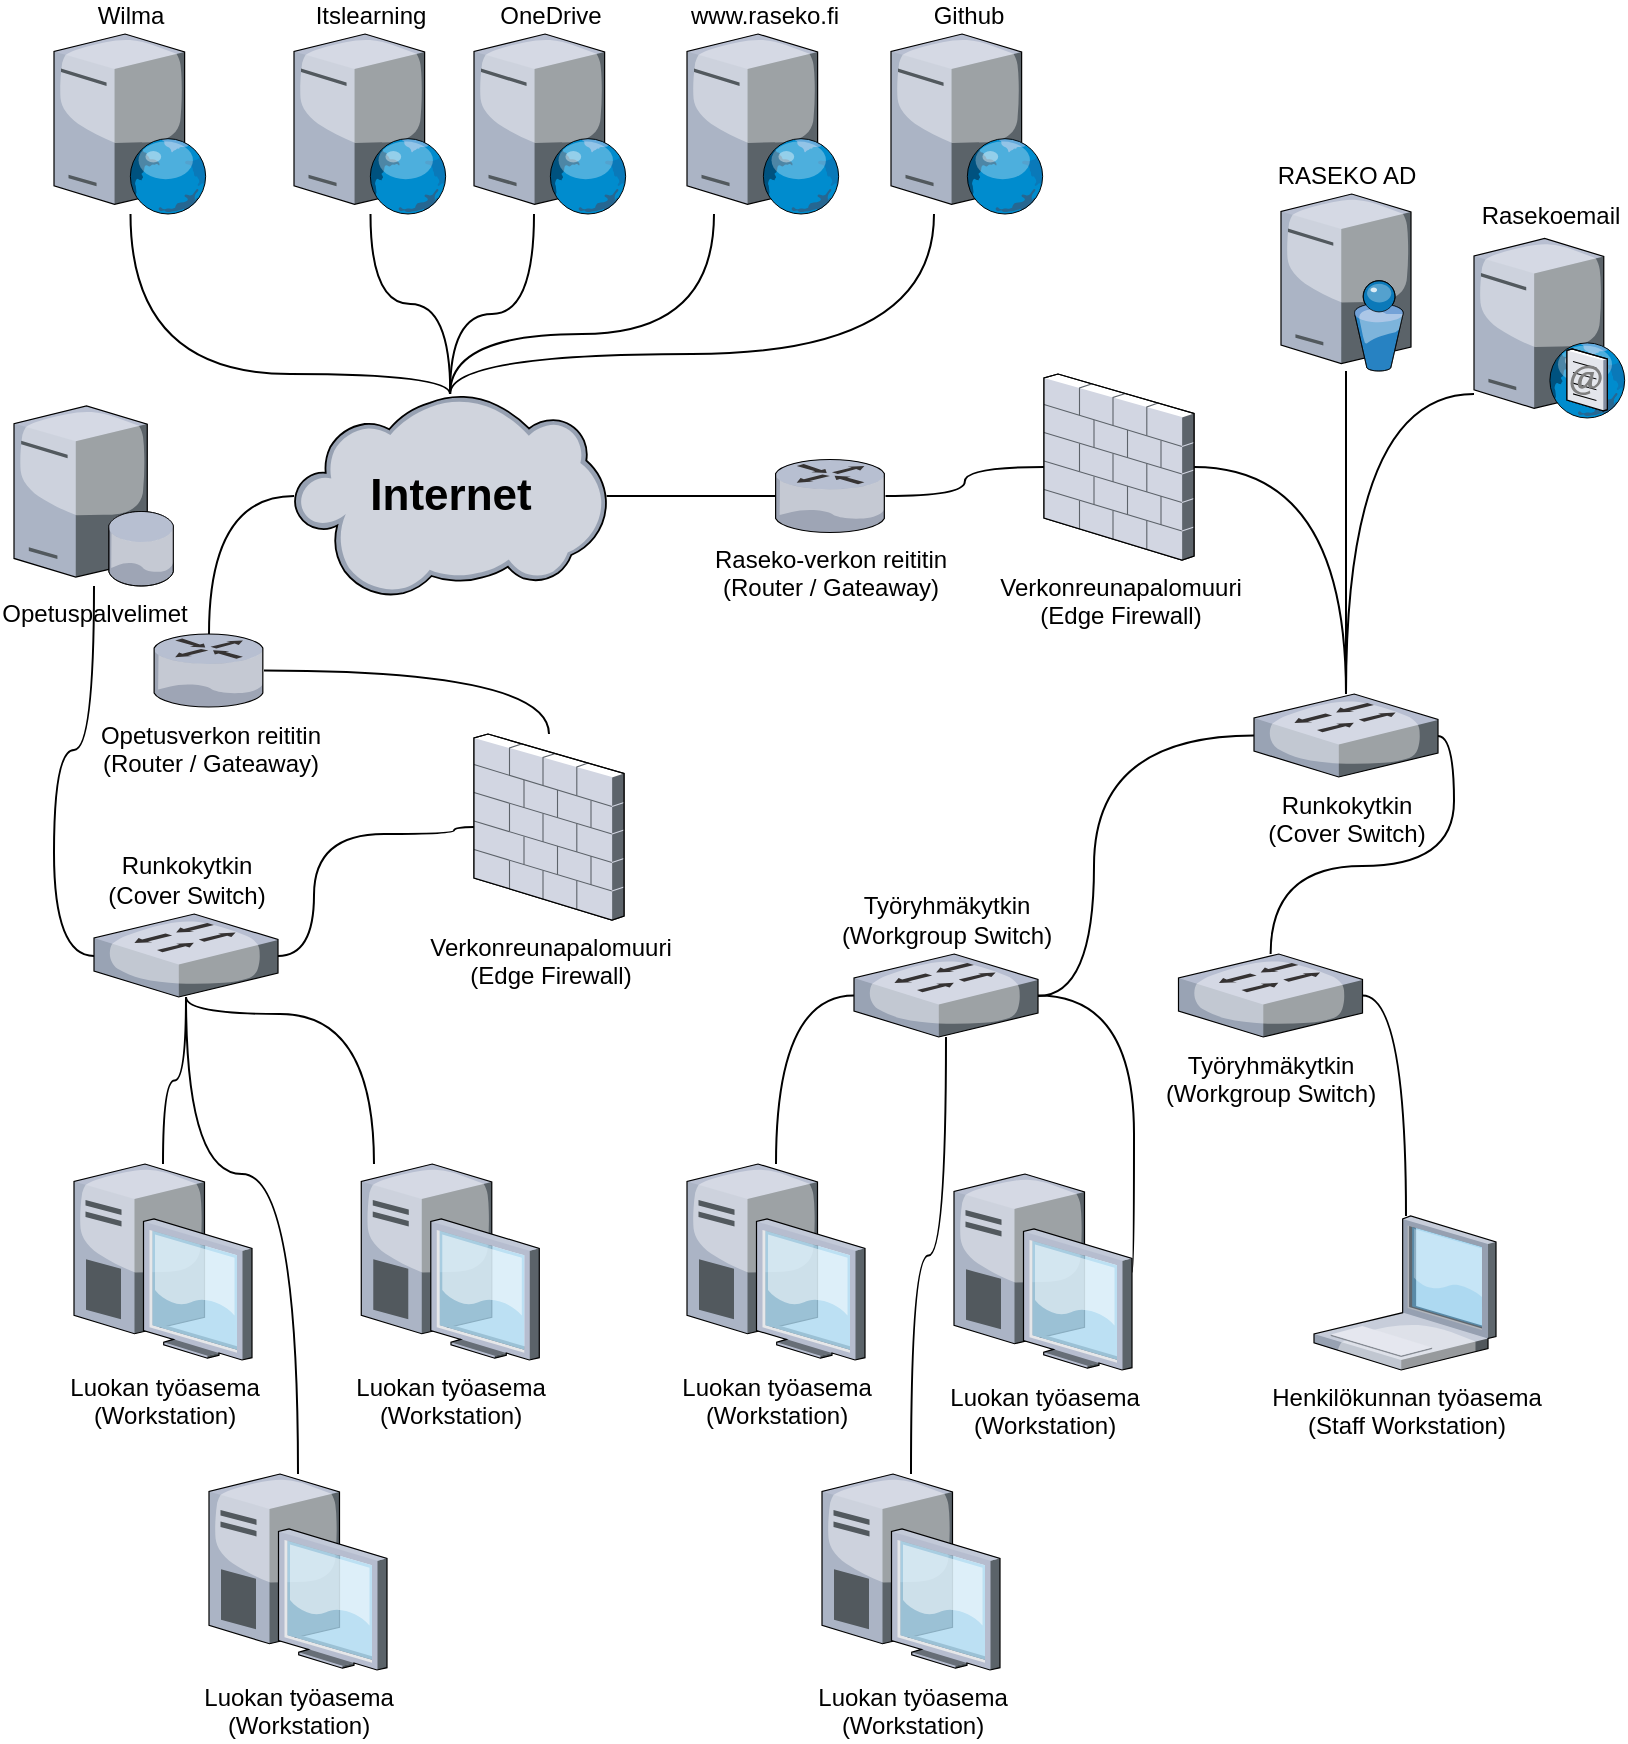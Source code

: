 <mxfile version="20.2.3" type="device"><diagram id="VB2sa54s0kGMs87tOFlV" name="Page-1"><mxGraphModel dx="1102" dy="802" grid="1" gridSize="10" guides="1" tooltips="1" connect="1" arrows="1" fold="1" page="1" pageScale="1" pageWidth="827" pageHeight="1169" math="0" shadow="0"><root><mxCell id="0"/><mxCell id="1" parent="0"/><mxCell id="N3SRJs1c7j2ns7UYZI_m-40" style="edgeStyle=orthogonalEdgeStyle;shape=connector;curved=1;rounded=1;orthogonalLoop=1;jettySize=auto;html=1;labelBackgroundColor=default;fontFamily=Helvetica;fontSize=12;fontColor=default;endArrow=none;endFill=0;strokeColor=default;" edge="1" parent="1" source="N3SRJs1c7j2ns7UYZI_m-1" target="N3SRJs1c7j2ns7UYZI_m-6"><mxGeometry relative="1" as="geometry"><Array as="points"><mxPoint x="270" y="160"/><mxPoint x="228" y="160"/></Array></mxGeometry></mxCell><mxCell id="N3SRJs1c7j2ns7UYZI_m-1" value="OneDrive" style="verticalLabelPosition=top;sketch=0;aspect=fixed;html=1;verticalAlign=bottom;strokeColor=none;align=center;outlineConnect=0;shape=mxgraph.citrix.web_server;labelPosition=center;" vertex="1" parent="1"><mxGeometry x="240" y="20" width="76.5" height="90" as="geometry"/></mxCell><mxCell id="N3SRJs1c7j2ns7UYZI_m-39" style="edgeStyle=orthogonalEdgeStyle;shape=connector;curved=1;rounded=1;orthogonalLoop=1;jettySize=auto;html=1;labelBackgroundColor=default;fontFamily=Helvetica;fontSize=12;fontColor=default;endArrow=none;endFill=0;strokeColor=default;" edge="1" parent="1" source="N3SRJs1c7j2ns7UYZI_m-2" target="N3SRJs1c7j2ns7UYZI_m-6"><mxGeometry relative="1" as="geometry"/></mxCell><mxCell id="N3SRJs1c7j2ns7UYZI_m-2" value="Itslearning" style="verticalLabelPosition=top;sketch=0;aspect=fixed;html=1;verticalAlign=bottom;strokeColor=none;align=center;outlineConnect=0;shape=mxgraph.citrix.web_server;labelPosition=center;" vertex="1" parent="1"><mxGeometry x="150" y="20" width="76.5" height="90" as="geometry"/></mxCell><mxCell id="N3SRJs1c7j2ns7UYZI_m-38" style="edgeStyle=orthogonalEdgeStyle;shape=connector;curved=1;rounded=1;orthogonalLoop=1;jettySize=auto;html=1;labelBackgroundColor=default;fontFamily=Helvetica;fontSize=12;fontColor=default;endArrow=none;endFill=0;strokeColor=default;" edge="1" parent="1" source="N3SRJs1c7j2ns7UYZI_m-3" target="N3SRJs1c7j2ns7UYZI_m-6"><mxGeometry relative="1" as="geometry"><Array as="points"><mxPoint x="68" y="190"/><mxPoint x="228" y="190"/></Array></mxGeometry></mxCell><mxCell id="N3SRJs1c7j2ns7UYZI_m-3" value="Wilma" style="verticalLabelPosition=top;sketch=0;aspect=fixed;html=1;verticalAlign=bottom;strokeColor=none;align=center;outlineConnect=0;shape=mxgraph.citrix.web_server;labelPosition=center;" vertex="1" parent="1"><mxGeometry x="30" y="20" width="76.5" height="90" as="geometry"/></mxCell><mxCell id="N3SRJs1c7j2ns7UYZI_m-41" style="edgeStyle=orthogonalEdgeStyle;shape=connector;curved=1;rounded=1;orthogonalLoop=1;jettySize=auto;html=1;labelBackgroundColor=default;fontFamily=Helvetica;fontSize=12;fontColor=default;endArrow=none;endFill=0;strokeColor=default;" edge="1" parent="1" source="N3SRJs1c7j2ns7UYZI_m-4" target="N3SRJs1c7j2ns7UYZI_m-6"><mxGeometry relative="1" as="geometry"><Array as="points"><mxPoint x="360" y="170"/><mxPoint x="228" y="170"/></Array></mxGeometry></mxCell><mxCell id="N3SRJs1c7j2ns7UYZI_m-4" value="www.raseko.fi" style="verticalLabelPosition=top;sketch=0;aspect=fixed;html=1;verticalAlign=bottom;strokeColor=none;align=center;outlineConnect=0;shape=mxgraph.citrix.web_server;labelPosition=center;" vertex="1" parent="1"><mxGeometry x="346.5" y="20" width="76.5" height="90" as="geometry"/></mxCell><mxCell id="N3SRJs1c7j2ns7UYZI_m-42" style="edgeStyle=orthogonalEdgeStyle;shape=connector;curved=1;rounded=1;orthogonalLoop=1;jettySize=auto;html=1;labelBackgroundColor=default;fontFamily=Helvetica;fontSize=12;fontColor=default;endArrow=none;endFill=0;strokeColor=default;" edge="1" parent="1" source="N3SRJs1c7j2ns7UYZI_m-5" target="N3SRJs1c7j2ns7UYZI_m-6"><mxGeometry relative="1" as="geometry"><Array as="points"><mxPoint x="470" y="180"/><mxPoint x="228" y="180"/></Array></mxGeometry></mxCell><mxCell id="N3SRJs1c7j2ns7UYZI_m-5" value="Github" style="verticalLabelPosition=top;sketch=0;aspect=fixed;html=1;verticalAlign=bottom;strokeColor=none;align=center;outlineConnect=0;shape=mxgraph.citrix.web_server;labelPosition=center;" vertex="1" parent="1"><mxGeometry x="448.5" y="20" width="76.5" height="90" as="geometry"/></mxCell><mxCell id="N3SRJs1c7j2ns7UYZI_m-9" style="edgeStyle=orthogonalEdgeStyle;orthogonalLoop=1;jettySize=auto;html=1;fontSize=22;endArrow=none;endFill=0;curved=1;" edge="1" parent="1" source="N3SRJs1c7j2ns7UYZI_m-6" target="N3SRJs1c7j2ns7UYZI_m-8"><mxGeometry relative="1" as="geometry"/></mxCell><mxCell id="N3SRJs1c7j2ns7UYZI_m-31" style="edgeStyle=orthogonalEdgeStyle;shape=connector;curved=1;rounded=1;orthogonalLoop=1;jettySize=auto;html=1;labelBackgroundColor=default;fontFamily=Helvetica;fontSize=12;fontColor=default;endArrow=none;endFill=0;strokeColor=default;" edge="1" parent="1" source="N3SRJs1c7j2ns7UYZI_m-6" target="N3SRJs1c7j2ns7UYZI_m-24"><mxGeometry relative="1" as="geometry"/></mxCell><mxCell id="N3SRJs1c7j2ns7UYZI_m-6" value="Internet" style="verticalLabelPosition=middle;sketch=0;aspect=fixed;html=1;verticalAlign=middle;strokeColor=none;align=center;outlineConnect=0;shape=mxgraph.citrix.cloud;labelPosition=center;fontSize=22;fontStyle=1" vertex="1" parent="1"><mxGeometry x="150" y="200" width="156.29" height="102" as="geometry"/></mxCell><mxCell id="N3SRJs1c7j2ns7UYZI_m-12" style="edgeStyle=orthogonalEdgeStyle;shape=connector;curved=1;rounded=1;orthogonalLoop=1;jettySize=auto;html=1;labelBackgroundColor=default;fontFamily=Helvetica;fontSize=22;fontColor=default;endArrow=none;endFill=0;strokeColor=default;" edge="1" parent="1" source="N3SRJs1c7j2ns7UYZI_m-7" target="N3SRJs1c7j2ns7UYZI_m-10"><mxGeometry relative="1" as="geometry"/></mxCell><mxCell id="N3SRJs1c7j2ns7UYZI_m-7" value="Verkonreunapalomuuri&lt;br&gt;(Edge Firewall)" style="verticalLabelPosition=bottom;sketch=0;aspect=fixed;html=1;verticalAlign=top;strokeColor=none;align=center;outlineConnect=0;shape=mxgraph.citrix.firewall;fontSize=12;" vertex="1" parent="1"><mxGeometry x="525" y="190" width="75" height="93" as="geometry"/></mxCell><mxCell id="N3SRJs1c7j2ns7UYZI_m-11" style="edgeStyle=orthogonalEdgeStyle;shape=connector;curved=1;rounded=1;orthogonalLoop=1;jettySize=auto;html=1;labelBackgroundColor=default;fontFamily=Helvetica;fontSize=22;fontColor=default;endArrow=none;endFill=0;strokeColor=default;" edge="1" parent="1" source="N3SRJs1c7j2ns7UYZI_m-8" target="N3SRJs1c7j2ns7UYZI_m-7"><mxGeometry relative="1" as="geometry"/></mxCell><mxCell id="N3SRJs1c7j2ns7UYZI_m-8" value="&lt;font style=&quot;font-size: 12px;&quot;&gt;Raseko-verkon reititin&lt;br style=&quot;font-size: 12px;&quot;&gt;(Router / Gateaway)&lt;br style=&quot;font-size: 12px;&quot;&gt;&lt;br style=&quot;font-size: 12px;&quot;&gt;&lt;/font&gt;" style="verticalLabelPosition=bottom;sketch=0;aspect=fixed;html=1;verticalAlign=top;strokeColor=none;align=center;outlineConnect=0;shape=mxgraph.citrix.router;fontSize=12;" vertex="1" parent="1"><mxGeometry x="390.75" y="232.75" width="55" height="36.5" as="geometry"/></mxCell><mxCell id="N3SRJs1c7j2ns7UYZI_m-14" style="edgeStyle=orthogonalEdgeStyle;shape=connector;curved=1;rounded=1;orthogonalLoop=1;jettySize=auto;html=1;labelBackgroundColor=default;fontFamily=Helvetica;fontSize=12;fontColor=default;endArrow=none;endFill=0;strokeColor=default;" edge="1" parent="1" source="N3SRJs1c7j2ns7UYZI_m-10" target="N3SRJs1c7j2ns7UYZI_m-13"><mxGeometry relative="1" as="geometry"><Array as="points"><mxPoint x="550" y="371"/><mxPoint x="550" y="501"/></Array></mxGeometry></mxCell><mxCell id="N3SRJs1c7j2ns7UYZI_m-10" value="Runkokytkin&lt;br&gt;(Cover Switch)" style="verticalLabelPosition=bottom;sketch=0;aspect=fixed;html=1;verticalAlign=top;strokeColor=none;align=center;outlineConnect=0;shape=mxgraph.citrix.switch;fontSize=12;" vertex="1" parent="1"><mxGeometry x="630" y="350" width="92" height="41.5" as="geometry"/></mxCell><mxCell id="N3SRJs1c7j2ns7UYZI_m-46" style="edgeStyle=orthogonalEdgeStyle;shape=connector;curved=1;rounded=1;orthogonalLoop=1;jettySize=auto;html=1;labelBackgroundColor=default;fontFamily=Helvetica;fontSize=12;fontColor=default;endArrow=none;endFill=0;strokeColor=default;" edge="1" parent="1" source="N3SRJs1c7j2ns7UYZI_m-13" target="N3SRJs1c7j2ns7UYZI_m-20"><mxGeometry relative="1" as="geometry"><Array as="points"><mxPoint x="391" y="501"/></Array></mxGeometry></mxCell><mxCell id="N3SRJs1c7j2ns7UYZI_m-47" style="edgeStyle=orthogonalEdgeStyle;shape=connector;curved=1;rounded=1;orthogonalLoop=1;jettySize=auto;html=1;labelBackgroundColor=default;fontFamily=Helvetica;fontSize=12;fontColor=default;endArrow=none;endFill=0;strokeColor=default;" edge="1" parent="1" source="N3SRJs1c7j2ns7UYZI_m-13" target="N3SRJs1c7j2ns7UYZI_m-21"><mxGeometry relative="1" as="geometry"/></mxCell><mxCell id="N3SRJs1c7j2ns7UYZI_m-48" style="edgeStyle=orthogonalEdgeStyle;shape=connector;curved=1;rounded=1;orthogonalLoop=1;jettySize=auto;html=1;labelBackgroundColor=default;fontFamily=Helvetica;fontSize=12;fontColor=default;endArrow=none;endFill=0;strokeColor=default;" edge="1" parent="1" source="N3SRJs1c7j2ns7UYZI_m-13" target="N3SRJs1c7j2ns7UYZI_m-17"><mxGeometry relative="1" as="geometry"><Array as="points"><mxPoint x="570" y="501"/><mxPoint x="570" y="639"/></Array></mxGeometry></mxCell><mxCell id="N3SRJs1c7j2ns7UYZI_m-13" value="Työryhmäkytkin&lt;br&gt;(Workgroup Switch)" style="verticalLabelPosition=top;sketch=0;aspect=fixed;html=1;verticalAlign=bottom;strokeColor=none;align=center;outlineConnect=0;shape=mxgraph.citrix.switch;fontSize=12;labelPosition=center;" vertex="1" parent="1"><mxGeometry x="430" y="480" width="92" height="41.5" as="geometry"/></mxCell><mxCell id="N3SRJs1c7j2ns7UYZI_m-16" style="edgeStyle=orthogonalEdgeStyle;shape=connector;curved=1;rounded=1;orthogonalLoop=1;jettySize=auto;html=1;labelBackgroundColor=default;fontFamily=Helvetica;fontSize=12;fontColor=default;endArrow=none;endFill=0;strokeColor=default;" edge="1" parent="1" source="N3SRJs1c7j2ns7UYZI_m-15" target="N3SRJs1c7j2ns7UYZI_m-10"><mxGeometry relative="1" as="geometry"><Array as="points"><mxPoint x="638" y="436"/><mxPoint x="730" y="436"/><mxPoint x="730" y="371"/></Array></mxGeometry></mxCell><mxCell id="N3SRJs1c7j2ns7UYZI_m-23" style="edgeStyle=orthogonalEdgeStyle;shape=connector;curved=1;rounded=1;orthogonalLoop=1;jettySize=auto;html=1;labelBackgroundColor=default;fontFamily=Helvetica;fontSize=12;fontColor=default;endArrow=none;endFill=0;strokeColor=default;" edge="1" parent="1" source="N3SRJs1c7j2ns7UYZI_m-15" target="N3SRJs1c7j2ns7UYZI_m-22"><mxGeometry relative="1" as="geometry"><Array as="points"><mxPoint x="706" y="501"/></Array></mxGeometry></mxCell><mxCell id="N3SRJs1c7j2ns7UYZI_m-15" value="Työryhmäkytkin&lt;br&gt;(Workgroup Switch)" style="verticalLabelPosition=bottom;sketch=0;aspect=fixed;html=1;verticalAlign=top;strokeColor=none;align=center;outlineConnect=0;shape=mxgraph.citrix.switch;fontSize=12;" vertex="1" parent="1"><mxGeometry x="592.25" y="480" width="92" height="41.5" as="geometry"/></mxCell><mxCell id="N3SRJs1c7j2ns7UYZI_m-17" value="Luokan työasema&lt;br&gt;(Workstation)" style="verticalLabelPosition=bottom;sketch=0;aspect=fixed;html=1;verticalAlign=top;strokeColor=none;align=center;outlineConnect=0;shape=mxgraph.citrix.desktop;fontFamily=Helvetica;fontSize=12;fontColor=default;" vertex="1" parent="1"><mxGeometry x="480" y="590" width="89" height="98" as="geometry"/></mxCell><mxCell id="N3SRJs1c7j2ns7UYZI_m-20" value="Luokan työasema&lt;br&gt;(Workstation)" style="verticalLabelPosition=bottom;sketch=0;aspect=fixed;html=1;verticalAlign=top;strokeColor=none;align=center;outlineConnect=0;shape=mxgraph.citrix.desktop;fontFamily=Helvetica;fontSize=12;fontColor=default;" vertex="1" parent="1"><mxGeometry x="346.5" y="585" width="89" height="98" as="geometry"/></mxCell><mxCell id="N3SRJs1c7j2ns7UYZI_m-21" value="Luokan työasema&lt;br&gt;(Workstation)" style="verticalLabelPosition=bottom;sketch=0;aspect=fixed;html=1;verticalAlign=top;strokeColor=none;align=center;outlineConnect=0;shape=mxgraph.citrix.desktop;fontFamily=Helvetica;fontSize=12;fontColor=default;" vertex="1" parent="1"><mxGeometry x="414" y="740" width="89" height="98" as="geometry"/></mxCell><mxCell id="N3SRJs1c7j2ns7UYZI_m-22" value="Henkilökunnan työasema&lt;br&gt;(Staff Workstation)" style="verticalLabelPosition=bottom;sketch=0;aspect=fixed;html=1;verticalAlign=top;strokeColor=none;align=center;outlineConnect=0;shape=mxgraph.citrix.laptop_1;fontFamily=Helvetica;fontSize=12;fontColor=default;" vertex="1" parent="1"><mxGeometry x="660" y="611" width="91" height="77" as="geometry"/></mxCell><mxCell id="N3SRJs1c7j2ns7UYZI_m-32" style="edgeStyle=orthogonalEdgeStyle;shape=connector;curved=1;rounded=1;orthogonalLoop=1;jettySize=auto;html=1;labelBackgroundColor=default;fontFamily=Helvetica;fontSize=12;fontColor=default;endArrow=none;endFill=0;strokeColor=default;" edge="1" parent="1" source="N3SRJs1c7j2ns7UYZI_m-24" target="N3SRJs1c7j2ns7UYZI_m-25"><mxGeometry relative="1" as="geometry"/></mxCell><mxCell id="N3SRJs1c7j2ns7UYZI_m-24" value="Opetusverkon reititin&lt;br&gt;(Router / Gateaway)" style="verticalLabelPosition=bottom;sketch=0;aspect=fixed;html=1;verticalAlign=top;strokeColor=none;align=center;outlineConnect=0;shape=mxgraph.citrix.router;fontFamily=Helvetica;fontSize=12;fontColor=default;" vertex="1" parent="1"><mxGeometry x="80" y="320" width="55" height="36.5" as="geometry"/></mxCell><mxCell id="N3SRJs1c7j2ns7UYZI_m-33" style="edgeStyle=orthogonalEdgeStyle;shape=connector;curved=1;rounded=1;orthogonalLoop=1;jettySize=auto;html=1;labelBackgroundColor=default;fontFamily=Helvetica;fontSize=12;fontColor=default;endArrow=none;endFill=0;strokeColor=default;" edge="1" parent="1" source="N3SRJs1c7j2ns7UYZI_m-25" target="N3SRJs1c7j2ns7UYZI_m-26"><mxGeometry relative="1" as="geometry"><Array as="points"><mxPoint x="230" y="417"/><mxPoint x="230" y="420"/><mxPoint x="160" y="420"/><mxPoint x="160" y="481"/></Array></mxGeometry></mxCell><mxCell id="N3SRJs1c7j2ns7UYZI_m-25" value="Verkonreunapalomuuri&lt;br&gt;(Edge Firewall)" style="verticalLabelPosition=bottom;sketch=0;aspect=fixed;html=1;verticalAlign=top;strokeColor=none;align=center;outlineConnect=0;shape=mxgraph.citrix.firewall;fontSize=12;" vertex="1" parent="1"><mxGeometry x="240" y="370" width="75" height="93" as="geometry"/></mxCell><mxCell id="N3SRJs1c7j2ns7UYZI_m-49" style="edgeStyle=orthogonalEdgeStyle;shape=connector;curved=1;rounded=1;orthogonalLoop=1;jettySize=auto;html=1;labelBackgroundColor=default;fontFamily=Helvetica;fontSize=12;fontColor=default;endArrow=none;endFill=0;strokeColor=default;" edge="1" parent="1" source="N3SRJs1c7j2ns7UYZI_m-26" target="N3SRJs1c7j2ns7UYZI_m-28"><mxGeometry relative="1" as="geometry"/></mxCell><mxCell id="N3SRJs1c7j2ns7UYZI_m-50" style="edgeStyle=orthogonalEdgeStyle;shape=connector;curved=1;rounded=1;orthogonalLoop=1;jettySize=auto;html=1;labelBackgroundColor=default;fontFamily=Helvetica;fontSize=12;fontColor=default;endArrow=none;endFill=0;strokeColor=default;" edge="1" parent="1" source="N3SRJs1c7j2ns7UYZI_m-26" target="N3SRJs1c7j2ns7UYZI_m-29"><mxGeometry relative="1" as="geometry"><Array as="points"><mxPoint x="96" y="590"/><mxPoint x="152" y="590"/></Array></mxGeometry></mxCell><mxCell id="N3SRJs1c7j2ns7UYZI_m-51" style="edgeStyle=orthogonalEdgeStyle;shape=connector;curved=1;rounded=1;orthogonalLoop=1;jettySize=auto;html=1;labelBackgroundColor=default;fontFamily=Helvetica;fontSize=12;fontColor=default;endArrow=none;endFill=0;strokeColor=default;" edge="1" parent="1" source="N3SRJs1c7j2ns7UYZI_m-26" target="N3SRJs1c7j2ns7UYZI_m-27"><mxGeometry relative="1" as="geometry"><Array as="points"><mxPoint x="96" y="510"/><mxPoint x="190" y="510"/></Array></mxGeometry></mxCell><mxCell id="N3SRJs1c7j2ns7UYZI_m-26" value="Runkokytkin&lt;br&gt;(Cover Switch)" style="verticalLabelPosition=top;sketch=0;aspect=fixed;html=1;verticalAlign=bottom;strokeColor=none;align=center;outlineConnect=0;shape=mxgraph.citrix.switch;fontSize=12;labelPosition=center;" vertex="1" parent="1"><mxGeometry x="50" y="460" width="92" height="41.5" as="geometry"/></mxCell><mxCell id="N3SRJs1c7j2ns7UYZI_m-27" value="Luokan työasema&lt;br&gt;(Workstation)" style="verticalLabelPosition=bottom;sketch=0;aspect=fixed;html=1;verticalAlign=top;strokeColor=none;align=center;outlineConnect=0;shape=mxgraph.citrix.desktop;fontFamily=Helvetica;fontSize=12;fontColor=default;" vertex="1" parent="1"><mxGeometry x="183.64" y="585" width="89" height="98" as="geometry"/></mxCell><mxCell id="N3SRJs1c7j2ns7UYZI_m-28" value="Luokan työasema&lt;br&gt;(Workstation)" style="verticalLabelPosition=bottom;sketch=0;aspect=fixed;html=1;verticalAlign=top;strokeColor=none;align=center;outlineConnect=0;shape=mxgraph.citrix.desktop;fontFamily=Helvetica;fontSize=12;fontColor=default;" vertex="1" parent="1"><mxGeometry x="40" y="585" width="89" height="98" as="geometry"/></mxCell><mxCell id="N3SRJs1c7j2ns7UYZI_m-29" value="Luokan työasema&lt;br&gt;(Workstation)" style="verticalLabelPosition=bottom;sketch=0;aspect=fixed;html=1;verticalAlign=top;strokeColor=none;align=center;outlineConnect=0;shape=mxgraph.citrix.desktop;fontFamily=Helvetica;fontSize=12;fontColor=default;" vertex="1" parent="1"><mxGeometry x="107.5" y="740" width="89" height="98" as="geometry"/></mxCell><mxCell id="N3SRJs1c7j2ns7UYZI_m-43" style="edgeStyle=orthogonalEdgeStyle;shape=connector;curved=1;rounded=1;orthogonalLoop=1;jettySize=auto;html=1;labelBackgroundColor=default;fontFamily=Helvetica;fontSize=12;fontColor=default;endArrow=none;endFill=0;strokeColor=default;" edge="1" parent="1" source="N3SRJs1c7j2ns7UYZI_m-34" target="N3SRJs1c7j2ns7UYZI_m-10"><mxGeometry relative="1" as="geometry"/></mxCell><mxCell id="N3SRJs1c7j2ns7UYZI_m-34" value="RASEKO AD" style="verticalLabelPosition=top;sketch=0;aspect=fixed;html=1;verticalAlign=bottom;strokeColor=none;align=center;outlineConnect=0;shape=mxgraph.citrix.directory_server;fontFamily=Helvetica;fontSize=12;fontColor=default;labelPosition=center;" vertex="1" parent="1"><mxGeometry x="643.5" y="100" width="65" height="88.5" as="geometry"/></mxCell><mxCell id="N3SRJs1c7j2ns7UYZI_m-45" style="edgeStyle=orthogonalEdgeStyle;shape=connector;curved=1;rounded=1;orthogonalLoop=1;jettySize=auto;html=1;labelBackgroundColor=default;fontFamily=Helvetica;fontSize=12;fontColor=default;endArrow=none;endFill=0;strokeColor=default;" edge="1" parent="1" source="N3SRJs1c7j2ns7UYZI_m-44" target="N3SRJs1c7j2ns7UYZI_m-10"><mxGeometry relative="1" as="geometry"><Array as="points"><mxPoint x="676" y="200"/></Array></mxGeometry></mxCell><mxCell id="N3SRJs1c7j2ns7UYZI_m-44" value="Rasekoemail" style="verticalLabelPosition=top;sketch=0;aspect=fixed;html=1;verticalAlign=bottom;strokeColor=none;align=center;outlineConnect=0;shape=mxgraph.citrix.smtp_server;fontFamily=Helvetica;fontSize=12;fontColor=default;labelPosition=center;" vertex="1" parent="1"><mxGeometry x="740" y="120" width="76" height="92" as="geometry"/></mxCell><mxCell id="N3SRJs1c7j2ns7UYZI_m-53" style="edgeStyle=orthogonalEdgeStyle;shape=connector;curved=1;rounded=1;orthogonalLoop=1;jettySize=auto;html=1;labelBackgroundColor=default;fontFamily=Helvetica;fontSize=12;fontColor=default;endArrow=none;endFill=0;strokeColor=default;" edge="1" parent="1" source="N3SRJs1c7j2ns7UYZI_m-52" target="N3SRJs1c7j2ns7UYZI_m-26"><mxGeometry relative="1" as="geometry"><Array as="points"><mxPoint x="50" y="378"/><mxPoint x="30" y="378"/><mxPoint x="30" y="481"/></Array></mxGeometry></mxCell><mxCell id="N3SRJs1c7j2ns7UYZI_m-52" value="Opetuspalvelimet" style="verticalLabelPosition=bottom;sketch=0;aspect=fixed;html=1;verticalAlign=top;strokeColor=none;align=center;outlineConnect=0;shape=mxgraph.citrix.database_server;fontFamily=Helvetica;fontSize=12;fontColor=default;" vertex="1" parent="1"><mxGeometry x="10" y="206" width="80" height="90" as="geometry"/></mxCell></root></mxGraphModel></diagram></mxfile>